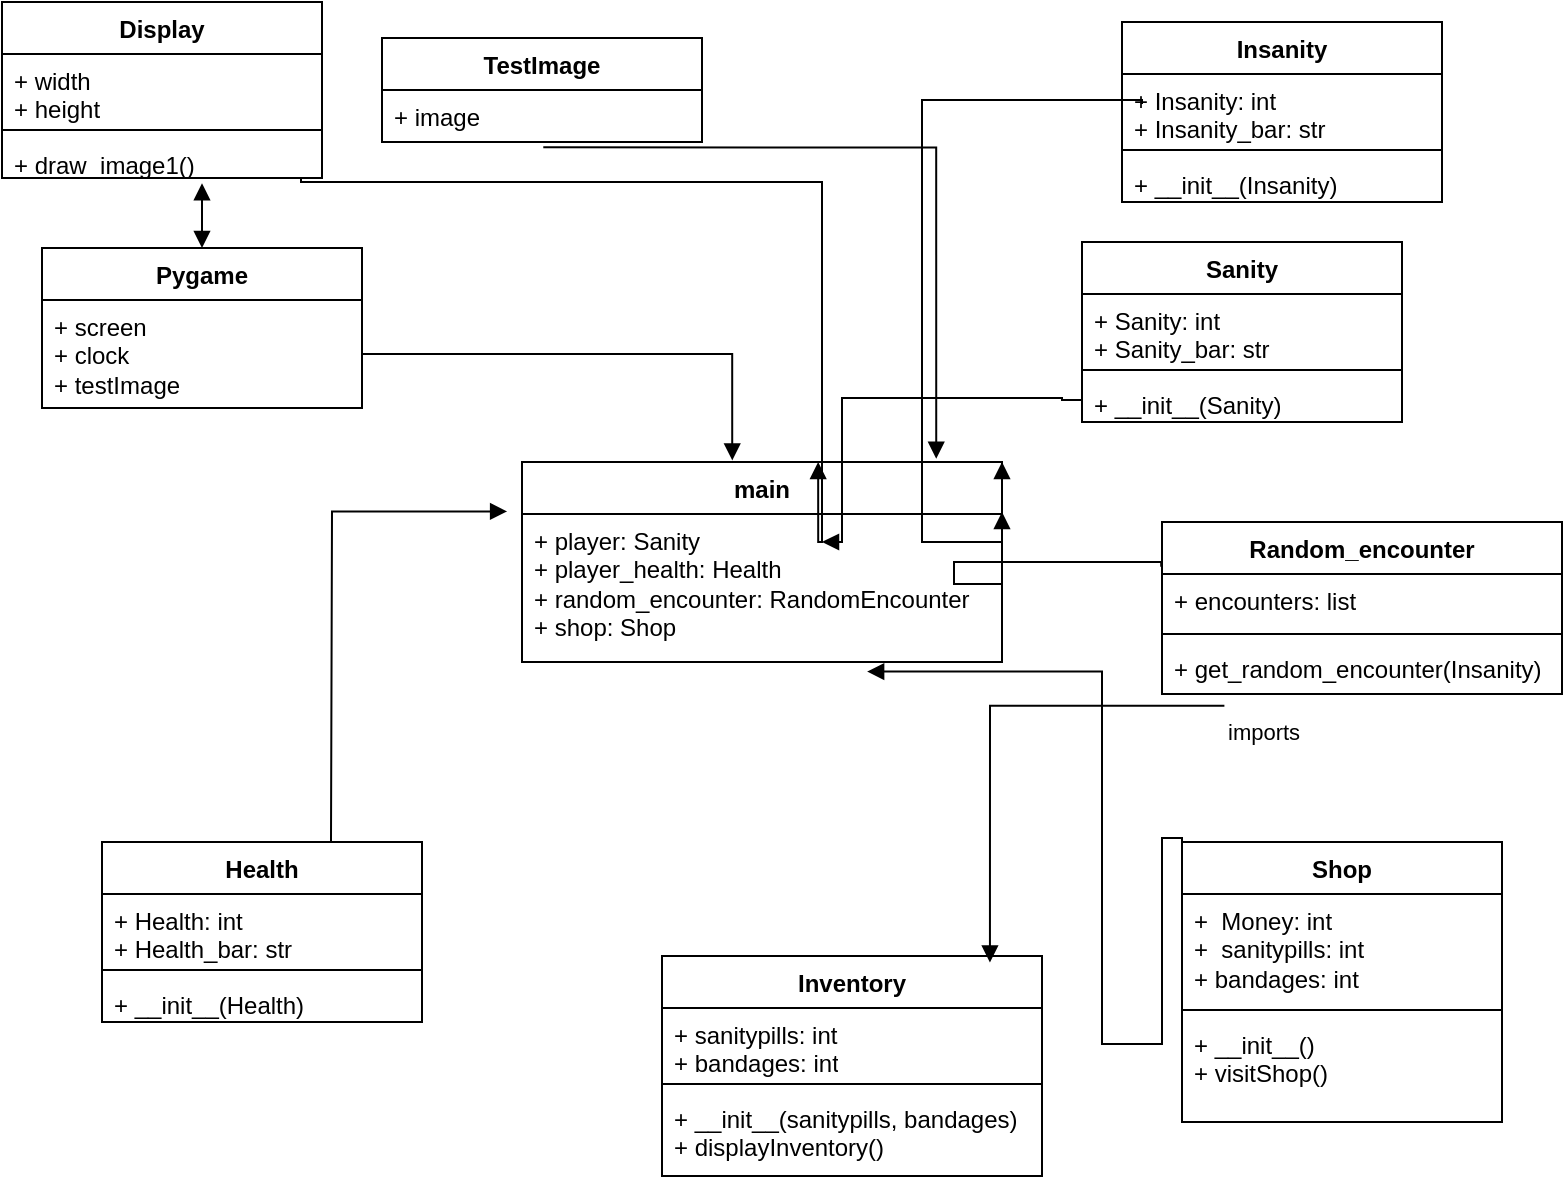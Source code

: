 <mxfile version="23.1.4" type="device">
  <diagram name="Page-1" id="RW2MT7kxxZEO0JWCjId5">
    <mxGraphModel dx="1323" dy="763" grid="1" gridSize="10" guides="1" tooltips="1" connect="1" arrows="1" fold="1" page="1" pageScale="1" pageWidth="850" pageHeight="1100" math="0" shadow="0">
      <root>
        <mxCell id="0" />
        <mxCell id="1" parent="0" />
        <mxCell id="zSc0FMV9mbpRWpNU0usd-1" value="main" style="swimlane;fontStyle=1;align=center;verticalAlign=top;childLayout=stackLayout;horizontal=1;startSize=26;horizontalStack=0;resizeParent=1;resizeParentMax=0;resizeLast=0;collapsible=1;marginBottom=0;whiteSpace=wrap;html=1;" parent="1" vertex="1">
          <mxGeometry x="290" y="260" width="240" height="100" as="geometry" />
        </mxCell>
        <mxCell id="zSc0FMV9mbpRWpNU0usd-2" value="+ player: Sanity&lt;br&gt;+ player_health:&lt;span style=&quot;background-color: initial;&quot;&gt; &lt;/span&gt;&lt;span style=&quot;background-color: initial;&quot; class=&quot;hljs-string&quot;&gt;Health&lt;/span&gt;&lt;span style=&quot;background-color: initial;&quot;&gt; &lt;br&gt;&lt;/span&gt;&lt;span style=&quot;background-color: initial;&quot; class=&quot;hljs-string&quot;&gt;+ random_encounter: RandomEncounter&lt;br&gt;+&amp;nbsp;&lt;/span&gt;shop:&lt;span style=&quot;background-color: initial;&quot;&gt; &lt;/span&gt;&lt;span style=&quot;background-color: initial;&quot; class=&quot;hljs-string&quot;&gt;Shop&lt;/span&gt;" style="text;strokeColor=none;fillColor=none;align=left;verticalAlign=top;spacingLeft=4;spacingRight=4;overflow=hidden;rotatable=0;points=[[0,0.5],[1,0.5]];portConstraint=eastwest;whiteSpace=wrap;html=1;" parent="zSc0FMV9mbpRWpNU0usd-1" vertex="1">
          <mxGeometry y="26" width="240" height="74" as="geometry" />
        </mxCell>
        <mxCell id="zSc0FMV9mbpRWpNU0usd-5" value="TestImage" style="swimlane;fontStyle=1;align=center;verticalAlign=top;childLayout=stackLayout;horizontal=1;startSize=26;horizontalStack=0;resizeParent=1;resizeParentMax=0;resizeLast=0;collapsible=1;marginBottom=0;whiteSpace=wrap;html=1;" parent="1" vertex="1">
          <mxGeometry x="220" y="48" width="160" height="52" as="geometry" />
        </mxCell>
        <mxCell id="zSc0FMV9mbpRWpNU0usd-6" value="+ image" style="text;strokeColor=none;fillColor=none;align=left;verticalAlign=top;spacingLeft=4;spacingRight=4;overflow=hidden;rotatable=0;points=[[0,0.5],[1,0.5]];portConstraint=eastwest;whiteSpace=wrap;html=1;" parent="zSc0FMV9mbpRWpNU0usd-5" vertex="1">
          <mxGeometry y="26" width="160" height="26" as="geometry" />
        </mxCell>
        <mxCell id="zSc0FMV9mbpRWpNU0usd-9" value="Sanity&lt;br&gt;" style="swimlane;fontStyle=1;align=center;verticalAlign=top;childLayout=stackLayout;horizontal=1;startSize=26;horizontalStack=0;resizeParent=1;resizeParentMax=0;resizeLast=0;collapsible=1;marginBottom=0;whiteSpace=wrap;html=1;" parent="1" vertex="1">
          <mxGeometry x="570" y="150" width="160" height="90" as="geometry" />
        </mxCell>
        <mxCell id="zSc0FMV9mbpRWpNU0usd-10" value="+ Sanity: int&lt;br&gt;+ Sanity_bar: str" style="text;strokeColor=none;fillColor=none;align=left;verticalAlign=top;spacingLeft=4;spacingRight=4;overflow=hidden;rotatable=0;points=[[0,0.5],[1,0.5]];portConstraint=eastwest;whiteSpace=wrap;html=1;" parent="zSc0FMV9mbpRWpNU0usd-9" vertex="1">
          <mxGeometry y="26" width="160" height="34" as="geometry" />
        </mxCell>
        <mxCell id="zSc0FMV9mbpRWpNU0usd-11" value="" style="line;strokeWidth=1;fillColor=none;align=left;verticalAlign=middle;spacingTop=-1;spacingLeft=3;spacingRight=3;rotatable=0;labelPosition=right;points=[];portConstraint=eastwest;strokeColor=inherit;" parent="zSc0FMV9mbpRWpNU0usd-9" vertex="1">
          <mxGeometry y="60" width="160" height="8" as="geometry" />
        </mxCell>
        <mxCell id="zSc0FMV9mbpRWpNU0usd-12" value="+&amp;nbsp;__init__(Sanity)" style="text;strokeColor=none;fillColor=none;align=left;verticalAlign=top;spacingLeft=4;spacingRight=4;overflow=hidden;rotatable=0;points=[[0,0.5],[1,0.5]];portConstraint=eastwest;whiteSpace=wrap;html=1;" parent="zSc0FMV9mbpRWpNU0usd-9" vertex="1">
          <mxGeometry y="68" width="160" height="22" as="geometry" />
        </mxCell>
        <mxCell id="zSc0FMV9mbpRWpNU0usd-13" value="Shop" style="swimlane;fontStyle=1;align=center;verticalAlign=top;childLayout=stackLayout;horizontal=1;startSize=26;horizontalStack=0;resizeParent=1;resizeParentMax=0;resizeLast=0;collapsible=1;marginBottom=0;whiteSpace=wrap;html=1;" parent="1" vertex="1">
          <mxGeometry x="620" y="450" width="160" height="140" as="geometry" />
        </mxCell>
        <mxCell id="zSc0FMV9mbpRWpNU0usd-14" value="+&amp;nbsp; Money: int&lt;br&gt;+&amp;nbsp; sanitypills: int&lt;br&gt;+ bandages: int" style="text;strokeColor=none;fillColor=none;align=left;verticalAlign=top;spacingLeft=4;spacingRight=4;overflow=hidden;rotatable=0;points=[[0,0.5],[1,0.5]];portConstraint=eastwest;whiteSpace=wrap;html=1;" parent="zSc0FMV9mbpRWpNU0usd-13" vertex="1">
          <mxGeometry y="26" width="160" height="54" as="geometry" />
        </mxCell>
        <mxCell id="zSc0FMV9mbpRWpNU0usd-15" value="" style="line;strokeWidth=1;fillColor=none;align=left;verticalAlign=middle;spacingTop=-1;spacingLeft=3;spacingRight=3;rotatable=0;labelPosition=right;points=[];portConstraint=eastwest;strokeColor=inherit;" parent="zSc0FMV9mbpRWpNU0usd-13" vertex="1">
          <mxGeometry y="80" width="160" height="8" as="geometry" />
        </mxCell>
        <mxCell id="zSc0FMV9mbpRWpNU0usd-16" value="+ __init__()&lt;br&gt;+ visitShop()" style="text;strokeColor=none;fillColor=none;align=left;verticalAlign=top;spacingLeft=4;spacingRight=4;overflow=hidden;rotatable=0;points=[[0,0.5],[1,0.5]];portConstraint=eastwest;whiteSpace=wrap;html=1;" parent="zSc0FMV9mbpRWpNU0usd-13" vertex="1">
          <mxGeometry y="88" width="160" height="52" as="geometry" />
        </mxCell>
        <mxCell id="zSc0FMV9mbpRWpNU0usd-17" value="Health" style="swimlane;fontStyle=1;align=center;verticalAlign=top;childLayout=stackLayout;horizontal=1;startSize=26;horizontalStack=0;resizeParent=1;resizeParentMax=0;resizeLast=0;collapsible=1;marginBottom=0;whiteSpace=wrap;html=1;" parent="1" vertex="1">
          <mxGeometry x="80" y="450" width="160" height="90" as="geometry">
            <mxRectangle x="80" y="450" width="80" height="30" as="alternateBounds" />
          </mxGeometry>
        </mxCell>
        <mxCell id="zSc0FMV9mbpRWpNU0usd-18" value="+ Health: int&lt;br&gt;+ Health_bar: str" style="text;strokeColor=none;fillColor=none;align=left;verticalAlign=top;spacingLeft=4;spacingRight=4;overflow=hidden;rotatable=0;points=[[0,0.5],[1,0.5]];portConstraint=eastwest;whiteSpace=wrap;html=1;" parent="zSc0FMV9mbpRWpNU0usd-17" vertex="1">
          <mxGeometry y="26" width="160" height="34" as="geometry" />
        </mxCell>
        <mxCell id="zSc0FMV9mbpRWpNU0usd-19" value="" style="line;strokeWidth=1;fillColor=none;align=left;verticalAlign=middle;spacingTop=-1;spacingLeft=3;spacingRight=3;rotatable=0;labelPosition=right;points=[];portConstraint=eastwest;strokeColor=inherit;" parent="zSc0FMV9mbpRWpNU0usd-17" vertex="1">
          <mxGeometry y="60" width="160" height="8" as="geometry" />
        </mxCell>
        <mxCell id="zSc0FMV9mbpRWpNU0usd-20" value="+ __init__(Health)" style="text;strokeColor=none;fillColor=none;align=left;verticalAlign=top;spacingLeft=4;spacingRight=4;overflow=hidden;rotatable=0;points=[[0,0.5],[1,0.5]];portConstraint=eastwest;whiteSpace=wrap;html=1;" parent="zSc0FMV9mbpRWpNU0usd-17" vertex="1">
          <mxGeometry y="68" width="160" height="22" as="geometry" />
        </mxCell>
        <mxCell id="vewTvjoowjofDjpOEqrn-1" value="Pygame" style="swimlane;fontStyle=1;align=center;verticalAlign=top;childLayout=stackLayout;horizontal=1;startSize=26;horizontalStack=0;resizeParent=1;resizeParentMax=0;resizeLast=0;collapsible=1;marginBottom=0;whiteSpace=wrap;html=1;" vertex="1" parent="1">
          <mxGeometry x="50" y="153" width="160" height="80" as="geometry" />
        </mxCell>
        <mxCell id="vewTvjoowjofDjpOEqrn-2" value="+ screen&lt;br&gt;+ clock&lt;br&gt;+ testImage" style="text;strokeColor=none;fillColor=none;align=left;verticalAlign=top;spacingLeft=4;spacingRight=4;overflow=hidden;rotatable=0;points=[[0,0.5],[1,0.5]];portConstraint=eastwest;whiteSpace=wrap;html=1;" vertex="1" parent="vewTvjoowjofDjpOEqrn-1">
          <mxGeometry y="26" width="160" height="54" as="geometry" />
        </mxCell>
        <mxCell id="vewTvjoowjofDjpOEqrn-5" value="Display" style="swimlane;fontStyle=1;align=center;verticalAlign=top;childLayout=stackLayout;horizontal=1;startSize=26;horizontalStack=0;resizeParent=1;resizeParentMax=0;resizeLast=0;collapsible=1;marginBottom=0;whiteSpace=wrap;html=1;" vertex="1" parent="1">
          <mxGeometry x="30" y="30" width="160" height="88" as="geometry" />
        </mxCell>
        <mxCell id="vewTvjoowjofDjpOEqrn-6" value="+ width&lt;br&gt;+ height" style="text;strokeColor=none;fillColor=none;align=left;verticalAlign=top;spacingLeft=4;spacingRight=4;overflow=hidden;rotatable=0;points=[[0,0.5],[1,0.5]];portConstraint=eastwest;whiteSpace=wrap;html=1;" vertex="1" parent="vewTvjoowjofDjpOEqrn-5">
          <mxGeometry y="26" width="160" height="34" as="geometry" />
        </mxCell>
        <mxCell id="vewTvjoowjofDjpOEqrn-7" value="" style="line;strokeWidth=1;fillColor=none;align=left;verticalAlign=middle;spacingTop=-1;spacingLeft=3;spacingRight=3;rotatable=0;labelPosition=right;points=[];portConstraint=eastwest;strokeColor=inherit;" vertex="1" parent="vewTvjoowjofDjpOEqrn-5">
          <mxGeometry y="60" width="160" height="8" as="geometry" />
        </mxCell>
        <mxCell id="vewTvjoowjofDjpOEqrn-8" value="+ draw_image1()" style="text;strokeColor=none;fillColor=none;align=left;verticalAlign=top;spacingLeft=4;spacingRight=4;overflow=hidden;rotatable=0;points=[[0,0.5],[1,0.5]];portConstraint=eastwest;whiteSpace=wrap;html=1;" vertex="1" parent="vewTvjoowjofDjpOEqrn-5">
          <mxGeometry y="68" width="160" height="20" as="geometry" />
        </mxCell>
        <mxCell id="vewTvjoowjofDjpOEqrn-9" value="" style="endArrow=block;startArrow=block;endFill=1;startFill=1;html=1;rounded=0;exitX=0.625;exitY=1.133;exitDx=0;exitDy=0;exitPerimeter=0;" edge="1" parent="1" source="vewTvjoowjofDjpOEqrn-8" target="vewTvjoowjofDjpOEqrn-1">
          <mxGeometry width="160" relative="1" as="geometry">
            <mxPoint x="250" y="250" as="sourcePoint" />
            <mxPoint x="410" y="250" as="targetPoint" />
          </mxGeometry>
        </mxCell>
        <mxCell id="vewTvjoowjofDjpOEqrn-11" value="" style="endArrow=block;endFill=1;html=1;edgeStyle=orthogonalEdgeStyle;align=left;verticalAlign=top;rounded=0;exitX=1;exitY=0.5;exitDx=0;exitDy=0;entryX=0.438;entryY=-0.008;entryDx=0;entryDy=0;entryPerimeter=0;" edge="1" parent="1" source="vewTvjoowjofDjpOEqrn-2" target="zSc0FMV9mbpRWpNU0usd-1">
          <mxGeometry x="-1" relative="1" as="geometry">
            <mxPoint x="250" y="250" as="sourcePoint" />
            <mxPoint x="410" y="250" as="targetPoint" />
          </mxGeometry>
        </mxCell>
        <mxCell id="vewTvjoowjofDjpOEqrn-13" value="" style="endArrow=block;endFill=1;html=1;edgeStyle=orthogonalEdgeStyle;align=left;verticalAlign=top;rounded=0;exitX=0.504;exitY=1.103;exitDx=0;exitDy=0;entryX=0.863;entryY=-0.016;entryDx=0;entryDy=0;entryPerimeter=0;exitPerimeter=0;" edge="1" parent="1" source="zSc0FMV9mbpRWpNU0usd-6" target="zSc0FMV9mbpRWpNU0usd-1">
          <mxGeometry x="-1" relative="1" as="geometry">
            <mxPoint x="280" y="120" as="sourcePoint" />
            <mxPoint x="480" y="213" as="targetPoint" />
          </mxGeometry>
        </mxCell>
        <mxCell id="vewTvjoowjofDjpOEqrn-15" value="" style="endArrow=block;endFill=1;html=1;edgeStyle=orthogonalEdgeStyle;align=left;verticalAlign=top;rounded=0;exitX=1;exitY=0.5;exitDx=0;exitDy=0;entryX=0.617;entryY=0;entryDx=0;entryDy=0;entryPerimeter=0;" edge="1" parent="1" target="zSc0FMV9mbpRWpNU0usd-1">
          <mxGeometry x="-1" relative="1" as="geometry">
            <mxPoint x="179.5" y="118" as="sourcePoint" />
            <mxPoint x="379.5" y="211" as="targetPoint" />
            <Array as="points">
              <mxPoint x="180" y="120" />
              <mxPoint x="440" y="120" />
              <mxPoint x="440" y="300" />
            </Array>
          </mxGeometry>
        </mxCell>
        <mxCell id="vewTvjoowjofDjpOEqrn-19" value="Inventory" style="swimlane;fontStyle=1;align=center;verticalAlign=top;childLayout=stackLayout;horizontal=1;startSize=26;horizontalStack=0;resizeParent=1;resizeParentMax=0;resizeLast=0;collapsible=1;marginBottom=0;whiteSpace=wrap;html=1;" vertex="1" parent="1">
          <mxGeometry x="360" y="507" width="190" height="110" as="geometry" />
        </mxCell>
        <mxCell id="vewTvjoowjofDjpOEqrn-20" value="+ sanitypills: int&lt;br&gt;+ bandages: int" style="text;strokeColor=none;fillColor=none;align=left;verticalAlign=top;spacingLeft=4;spacingRight=4;overflow=hidden;rotatable=0;points=[[0,0.5],[1,0.5]];portConstraint=eastwest;whiteSpace=wrap;html=1;" vertex="1" parent="vewTvjoowjofDjpOEqrn-19">
          <mxGeometry y="26" width="190" height="34" as="geometry" />
        </mxCell>
        <mxCell id="vewTvjoowjofDjpOEqrn-21" value="" style="line;strokeWidth=1;fillColor=none;align=left;verticalAlign=middle;spacingTop=-1;spacingLeft=3;spacingRight=3;rotatable=0;labelPosition=right;points=[];portConstraint=eastwest;strokeColor=inherit;" vertex="1" parent="vewTvjoowjofDjpOEqrn-19">
          <mxGeometry y="60" width="190" height="8" as="geometry" />
        </mxCell>
        <mxCell id="vewTvjoowjofDjpOEqrn-22" value="+ __init__(sanitypills, bandages)&lt;br&gt;+ displayInventory()" style="text;strokeColor=none;fillColor=none;align=left;verticalAlign=top;spacingLeft=4;spacingRight=4;overflow=hidden;rotatable=0;points=[[0,0.5],[1,0.5]];portConstraint=eastwest;whiteSpace=wrap;html=1;" vertex="1" parent="vewTvjoowjofDjpOEqrn-19">
          <mxGeometry y="68" width="190" height="42" as="geometry" />
        </mxCell>
        <mxCell id="vewTvjoowjofDjpOEqrn-27" value="Random_encounter" style="swimlane;fontStyle=1;align=center;verticalAlign=top;childLayout=stackLayout;horizontal=1;startSize=26;horizontalStack=0;resizeParent=1;resizeParentMax=0;resizeLast=0;collapsible=1;marginBottom=0;whiteSpace=wrap;html=1;" vertex="1" parent="1">
          <mxGeometry x="610" y="290" width="200" height="86" as="geometry" />
        </mxCell>
        <mxCell id="vewTvjoowjofDjpOEqrn-28" value="+ encounters: list" style="text;strokeColor=none;fillColor=none;align=left;verticalAlign=top;spacingLeft=4;spacingRight=4;overflow=hidden;rotatable=0;points=[[0,0.5],[1,0.5]];portConstraint=eastwest;whiteSpace=wrap;html=1;" vertex="1" parent="vewTvjoowjofDjpOEqrn-27">
          <mxGeometry y="26" width="200" height="26" as="geometry" />
        </mxCell>
        <mxCell id="vewTvjoowjofDjpOEqrn-29" value="" style="line;strokeWidth=1;fillColor=none;align=left;verticalAlign=middle;spacingTop=-1;spacingLeft=3;spacingRight=3;rotatable=0;labelPosition=right;points=[];portConstraint=eastwest;strokeColor=inherit;" vertex="1" parent="vewTvjoowjofDjpOEqrn-27">
          <mxGeometry y="52" width="200" height="8" as="geometry" />
        </mxCell>
        <mxCell id="vewTvjoowjofDjpOEqrn-30" value="+ get_random_encounter(Insanity)" style="text;strokeColor=none;fillColor=none;align=left;verticalAlign=top;spacingLeft=4;spacingRight=4;overflow=hidden;rotatable=0;points=[[0,0.5],[1,0.5]];portConstraint=eastwest;whiteSpace=wrap;html=1;" vertex="1" parent="vewTvjoowjofDjpOEqrn-27">
          <mxGeometry y="60" width="200" height="26" as="geometry" />
        </mxCell>
        <mxCell id="vewTvjoowjofDjpOEqrn-31" value="imports" style="endArrow=block;endFill=1;html=1;edgeStyle=orthogonalEdgeStyle;align=left;verticalAlign=top;rounded=0;exitX=0.156;exitY=1.225;exitDx=0;exitDy=0;exitPerimeter=0;entryX=0.863;entryY=0.03;entryDx=0;entryDy=0;entryPerimeter=0;" edge="1" parent="1" source="vewTvjoowjofDjpOEqrn-30" target="vewTvjoowjofDjpOEqrn-19">
          <mxGeometry x="-1" relative="1" as="geometry">
            <mxPoint x="360" y="400" as="sourcePoint" />
            <mxPoint x="520" y="500" as="targetPoint" />
          </mxGeometry>
        </mxCell>
        <mxCell id="vewTvjoowjofDjpOEqrn-33" value="" style="endArrow=block;endFill=1;html=1;edgeStyle=orthogonalEdgeStyle;align=left;verticalAlign=top;rounded=0;exitX=-0.002;exitY=-0.139;exitDx=0;exitDy=0;exitPerimeter=0;entryX=1;entryY=0.25;entryDx=0;entryDy=0;" edge="1" parent="1" source="vewTvjoowjofDjpOEqrn-28" target="zSc0FMV9mbpRWpNU0usd-1">
          <mxGeometry x="-1" relative="1" as="geometry">
            <mxPoint x="500" y="441.05" as="sourcePoint" />
            <mxPoint x="592" y="310.05" as="targetPoint" />
            <Array as="points">
              <mxPoint x="610" y="310" />
              <mxPoint x="506" y="310" />
              <mxPoint x="506" y="321" />
            </Array>
          </mxGeometry>
        </mxCell>
        <mxCell id="vewTvjoowjofDjpOEqrn-38" value="Insanity" style="swimlane;fontStyle=1;align=center;verticalAlign=top;childLayout=stackLayout;horizontal=1;startSize=26;horizontalStack=0;resizeParent=1;resizeParentMax=0;resizeLast=0;collapsible=1;marginBottom=0;whiteSpace=wrap;html=1;" vertex="1" parent="1">
          <mxGeometry x="590" y="40" width="160" height="90" as="geometry" />
        </mxCell>
        <mxCell id="vewTvjoowjofDjpOEqrn-39" value="+ Insanity: int&lt;br&gt;+ Insanity_bar: str" style="text;strokeColor=none;fillColor=none;align=left;verticalAlign=top;spacingLeft=4;spacingRight=4;overflow=hidden;rotatable=0;points=[[0,0.5],[1,0.5]];portConstraint=eastwest;whiteSpace=wrap;html=1;" vertex="1" parent="vewTvjoowjofDjpOEqrn-38">
          <mxGeometry y="26" width="160" height="34" as="geometry" />
        </mxCell>
        <mxCell id="vewTvjoowjofDjpOEqrn-40" value="" style="line;strokeWidth=1;fillColor=none;align=left;verticalAlign=middle;spacingTop=-1;spacingLeft=3;spacingRight=3;rotatable=0;labelPosition=right;points=[];portConstraint=eastwest;strokeColor=inherit;" vertex="1" parent="vewTvjoowjofDjpOEqrn-38">
          <mxGeometry y="60" width="160" height="8" as="geometry" />
        </mxCell>
        <mxCell id="vewTvjoowjofDjpOEqrn-41" value="+&amp;nbsp;__init__(Insanity)" style="text;strokeColor=none;fillColor=none;align=left;verticalAlign=top;spacingLeft=4;spacingRight=4;overflow=hidden;rotatable=0;points=[[0,0.5],[1,0.5]];portConstraint=eastwest;whiteSpace=wrap;html=1;" vertex="1" parent="vewTvjoowjofDjpOEqrn-38">
          <mxGeometry y="68" width="160" height="22" as="geometry" />
        </mxCell>
        <mxCell id="vewTvjoowjofDjpOEqrn-42" value="" style="endArrow=block;endFill=1;html=1;edgeStyle=orthogonalEdgeStyle;align=left;verticalAlign=top;rounded=0;exitX=-0.002;exitY=-0.139;exitDx=0;exitDy=0;exitPerimeter=0;entryX=1;entryY=0;entryDx=0;entryDy=0;" edge="1" parent="1" target="zSc0FMV9mbpRWpNU0usd-1">
          <mxGeometry x="-1" relative="1" as="geometry">
            <mxPoint x="600" y="81" as="sourcePoint" />
            <mxPoint x="496" y="170" as="targetPoint" />
            <Array as="points">
              <mxPoint x="600" y="79" />
              <mxPoint x="490" y="79" />
              <mxPoint x="490" y="300" />
            </Array>
          </mxGeometry>
        </mxCell>
        <mxCell id="vewTvjoowjofDjpOEqrn-43" value="" style="endArrow=block;endFill=1;html=1;edgeStyle=orthogonalEdgeStyle;align=left;verticalAlign=top;rounded=0;exitX=0;exitY=0.5;exitDx=0;exitDy=0;entryX=0.75;entryY=0;entryDx=0;entryDy=0;" edge="1" parent="1" source="zSc0FMV9mbpRWpNU0usd-12">
          <mxGeometry x="-1" relative="1" as="geometry">
            <mxPoint x="560" y="230" as="sourcePoint" />
            <mxPoint x="440" y="300" as="targetPoint" />
            <Array as="points">
              <mxPoint x="560" y="229" />
              <mxPoint x="560" y="228" />
              <mxPoint x="450" y="228" />
              <mxPoint x="450" y="300" />
            </Array>
          </mxGeometry>
        </mxCell>
        <mxCell id="vewTvjoowjofDjpOEqrn-45" value="" style="endArrow=block;endFill=1;html=1;edgeStyle=orthogonalEdgeStyle;align=left;verticalAlign=top;rounded=0;exitX=1;exitY=0.5;exitDx=0;exitDy=0;entryX=-0.031;entryY=-0.017;entryDx=0;entryDy=0;entryPerimeter=0;" edge="1" parent="1" target="zSc0FMV9mbpRWpNU0usd-2">
          <mxGeometry x="-1" relative="1" as="geometry">
            <mxPoint x="194.5" y="450" as="sourcePoint" />
            <mxPoint x="379.5" y="503" as="targetPoint" />
          </mxGeometry>
        </mxCell>
        <mxCell id="vewTvjoowjofDjpOEqrn-46" value="" style="endArrow=block;endFill=1;html=1;edgeStyle=orthogonalEdgeStyle;align=left;verticalAlign=top;rounded=0;exitX=0;exitY=0.5;exitDx=0;exitDy=0;entryX=0.719;entryY=1.065;entryDx=0;entryDy=0;entryPerimeter=0;" edge="1" parent="1" source="zSc0FMV9mbpRWpNU0usd-14" target="zSc0FMV9mbpRWpNU0usd-2">
          <mxGeometry x="-1" relative="1" as="geometry">
            <mxPoint x="530" y="715" as="sourcePoint" />
            <mxPoint x="618.5" y="550" as="targetPoint" />
            <Array as="points">
              <mxPoint x="620" y="448" />
              <mxPoint x="610" y="448" />
              <mxPoint x="610" y="551" />
              <mxPoint x="580" y="551" />
              <mxPoint x="580" y="365" />
            </Array>
          </mxGeometry>
        </mxCell>
      </root>
    </mxGraphModel>
  </diagram>
</mxfile>

